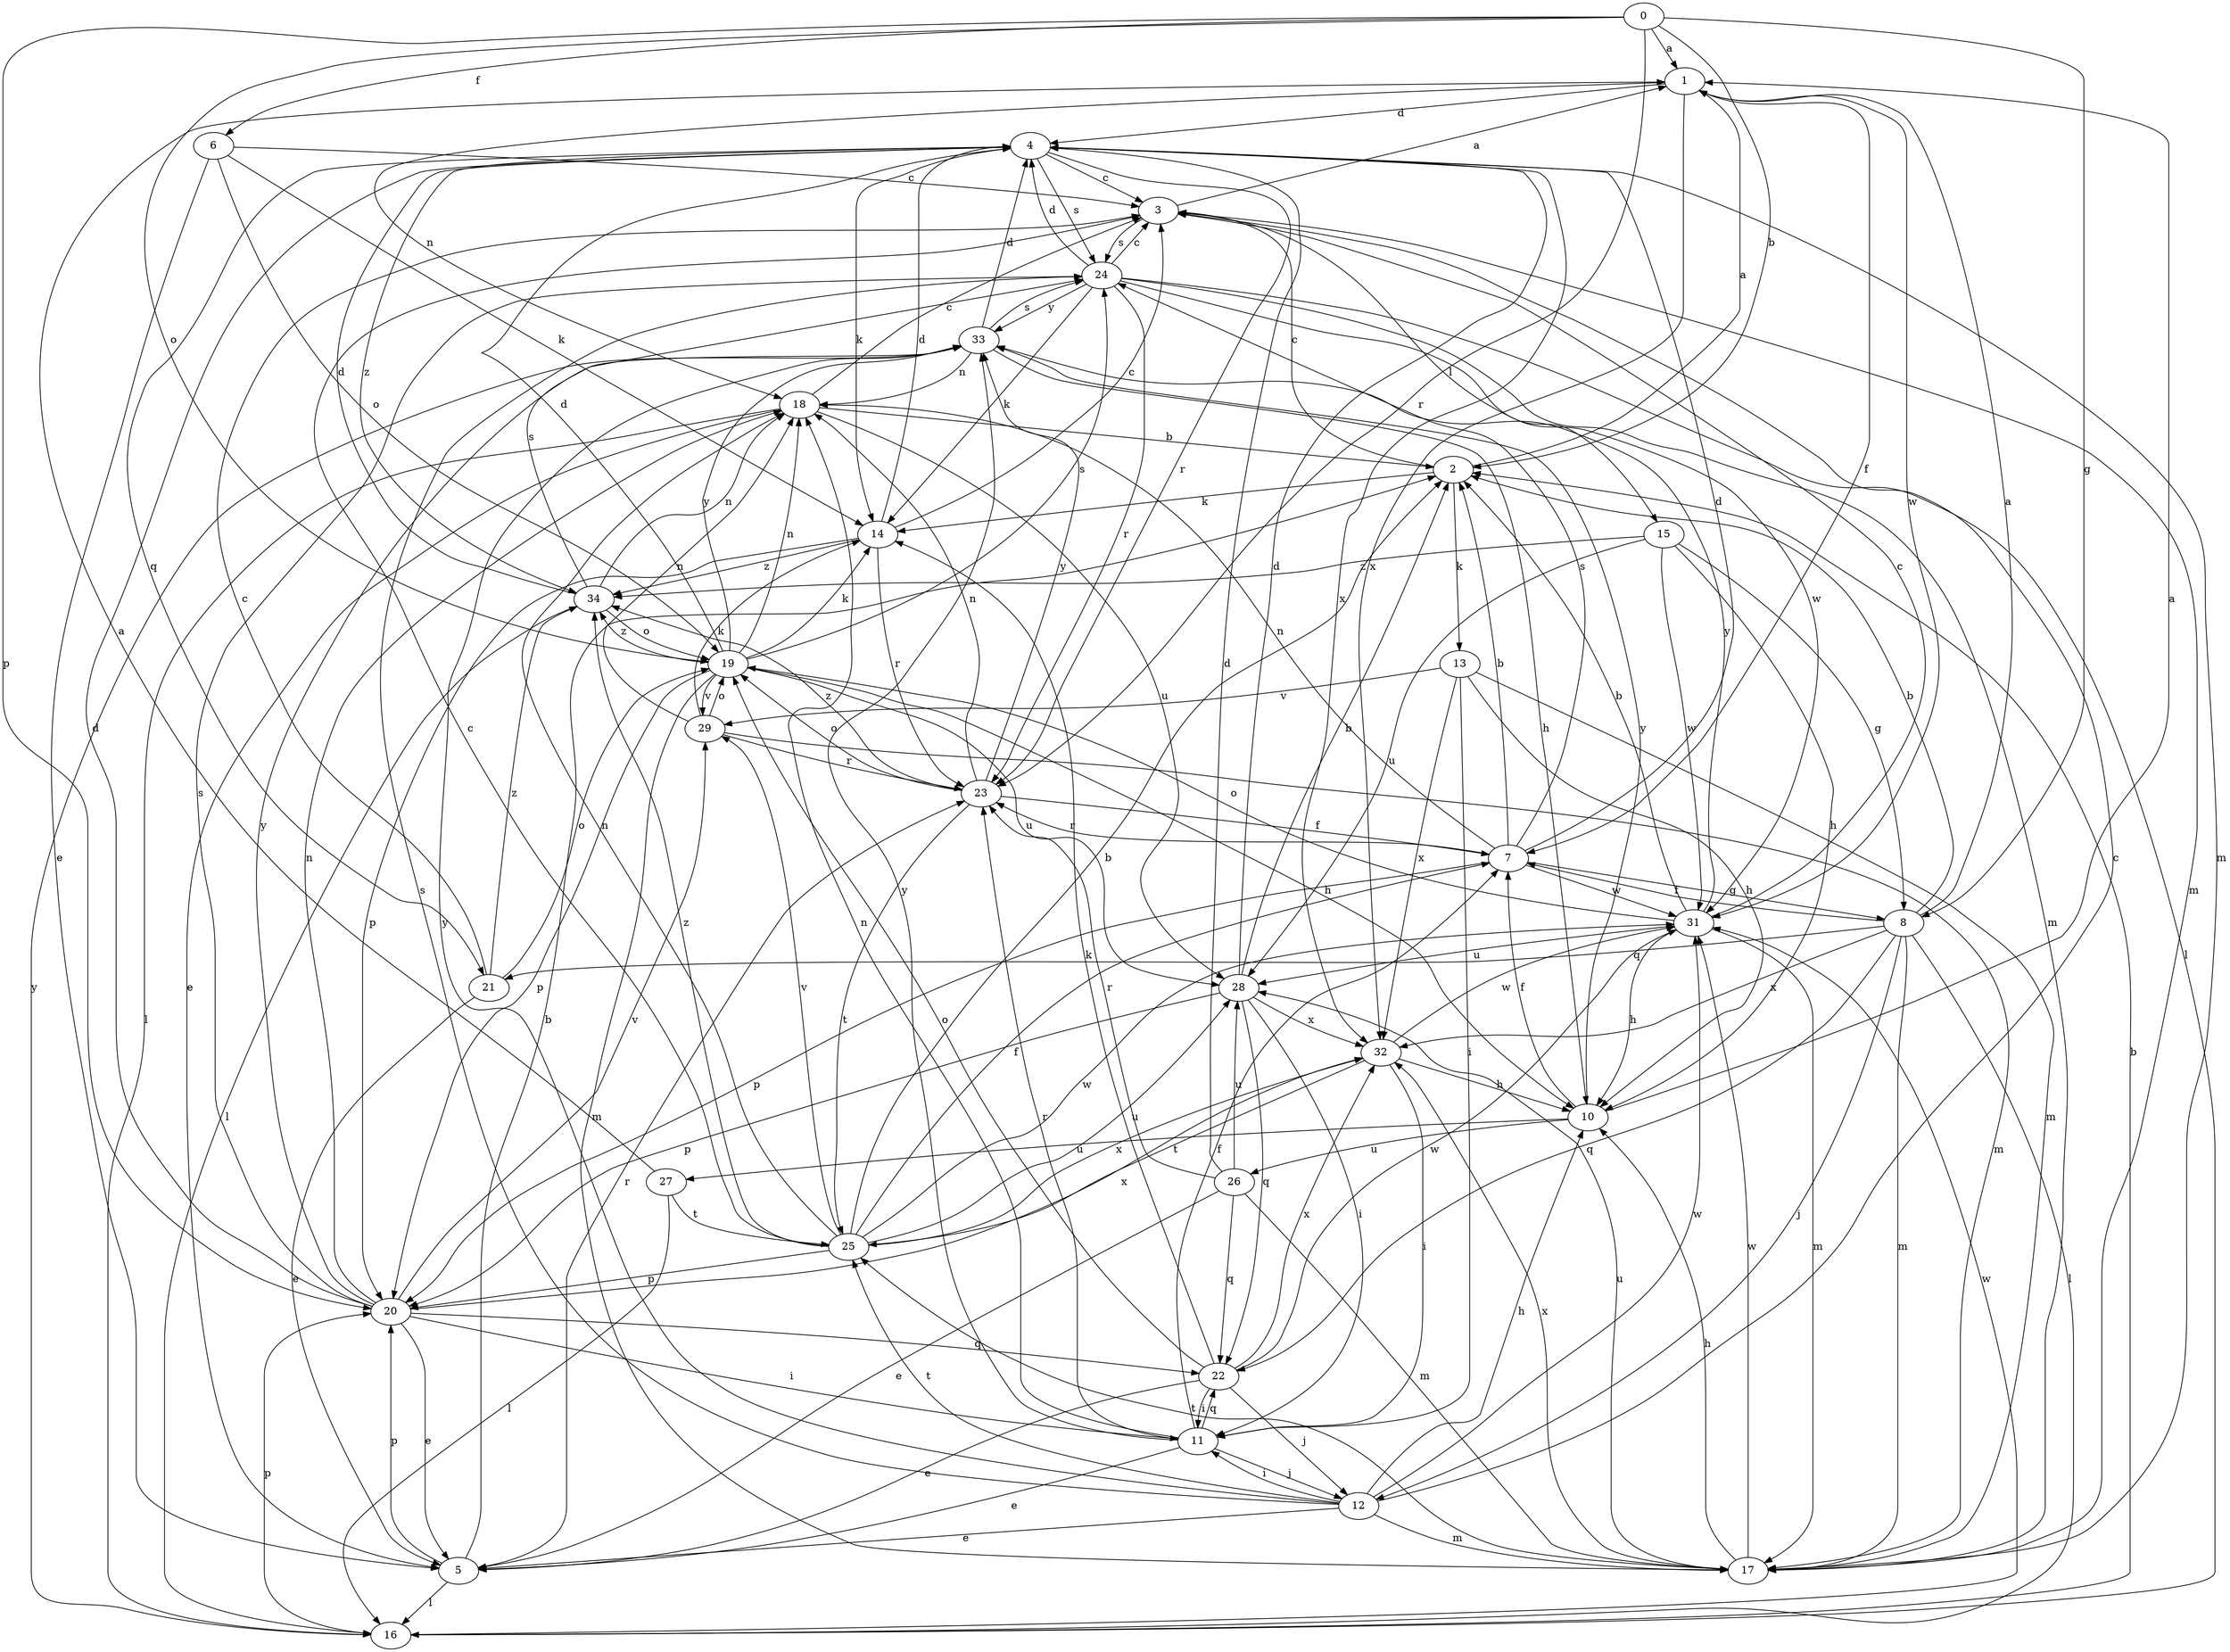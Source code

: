 strict digraph  {
0;
1;
2;
3;
4;
5;
6;
7;
8;
10;
11;
12;
13;
14;
15;
16;
17;
18;
19;
20;
21;
22;
23;
24;
25;
26;
27;
28;
29;
31;
32;
33;
34;
0 -> 1  [label=a];
0 -> 2  [label=b];
0 -> 6  [label=f];
0 -> 8  [label=g];
0 -> 19  [label=o];
0 -> 20  [label=p];
0 -> 23  [label=r];
1 -> 4  [label=d];
1 -> 7  [label=f];
1 -> 18  [label=n];
1 -> 31  [label=w];
1 -> 32  [label=x];
2 -> 1  [label=a];
2 -> 3  [label=c];
2 -> 13  [label=k];
2 -> 14  [label=k];
3 -> 1  [label=a];
3 -> 15  [label=l];
3 -> 17  [label=m];
3 -> 24  [label=s];
4 -> 3  [label=c];
4 -> 14  [label=k];
4 -> 17  [label=m];
4 -> 21  [label=q];
4 -> 23  [label=r];
4 -> 24  [label=s];
4 -> 32  [label=x];
4 -> 34  [label=z];
5 -> 2  [label=b];
5 -> 16  [label=l];
5 -> 20  [label=p];
5 -> 23  [label=r];
6 -> 3  [label=c];
6 -> 5  [label=e];
6 -> 14  [label=k];
6 -> 19  [label=o];
7 -> 2  [label=b];
7 -> 4  [label=d];
7 -> 8  [label=g];
7 -> 18  [label=n];
7 -> 20  [label=p];
7 -> 23  [label=r];
7 -> 24  [label=s];
7 -> 31  [label=w];
8 -> 1  [label=a];
8 -> 2  [label=b];
8 -> 7  [label=f];
8 -> 12  [label=j];
8 -> 16  [label=l];
8 -> 17  [label=m];
8 -> 21  [label=q];
8 -> 22  [label=q];
8 -> 32  [label=x];
10 -> 1  [label=a];
10 -> 7  [label=f];
10 -> 26  [label=u];
10 -> 27  [label=u];
10 -> 33  [label=y];
11 -> 5  [label=e];
11 -> 7  [label=f];
11 -> 12  [label=j];
11 -> 18  [label=n];
11 -> 22  [label=q];
11 -> 23  [label=r];
11 -> 33  [label=y];
12 -> 3  [label=c];
12 -> 5  [label=e];
12 -> 10  [label=h];
12 -> 11  [label=i];
12 -> 17  [label=m];
12 -> 24  [label=s];
12 -> 25  [label=t];
12 -> 31  [label=w];
12 -> 33  [label=y];
13 -> 10  [label=h];
13 -> 11  [label=i];
13 -> 17  [label=m];
13 -> 29  [label=v];
13 -> 32  [label=x];
14 -> 3  [label=c];
14 -> 4  [label=d];
14 -> 20  [label=p];
14 -> 23  [label=r];
14 -> 34  [label=z];
15 -> 8  [label=g];
15 -> 10  [label=h];
15 -> 28  [label=u];
15 -> 31  [label=w];
15 -> 34  [label=z];
16 -> 2  [label=b];
16 -> 20  [label=p];
16 -> 31  [label=w];
16 -> 33  [label=y];
17 -> 10  [label=h];
17 -> 25  [label=t];
17 -> 28  [label=u];
17 -> 31  [label=w];
17 -> 32  [label=x];
18 -> 2  [label=b];
18 -> 3  [label=c];
18 -> 5  [label=e];
18 -> 16  [label=l];
18 -> 28  [label=u];
19 -> 4  [label=d];
19 -> 10  [label=h];
19 -> 14  [label=k];
19 -> 17  [label=m];
19 -> 18  [label=n];
19 -> 20  [label=p];
19 -> 24  [label=s];
19 -> 28  [label=u];
19 -> 29  [label=v];
19 -> 33  [label=y];
19 -> 34  [label=z];
20 -> 4  [label=d];
20 -> 5  [label=e];
20 -> 11  [label=i];
20 -> 18  [label=n];
20 -> 22  [label=q];
20 -> 24  [label=s];
20 -> 29  [label=v];
20 -> 32  [label=x];
20 -> 33  [label=y];
21 -> 3  [label=c];
21 -> 5  [label=e];
21 -> 19  [label=o];
21 -> 34  [label=z];
22 -> 5  [label=e];
22 -> 11  [label=i];
22 -> 12  [label=j];
22 -> 14  [label=k];
22 -> 19  [label=o];
22 -> 31  [label=w];
22 -> 32  [label=x];
23 -> 7  [label=f];
23 -> 18  [label=n];
23 -> 19  [label=o];
23 -> 25  [label=t];
23 -> 33  [label=y];
23 -> 34  [label=z];
24 -> 3  [label=c];
24 -> 4  [label=d];
24 -> 14  [label=k];
24 -> 16  [label=l];
24 -> 17  [label=m];
24 -> 23  [label=r];
24 -> 31  [label=w];
24 -> 33  [label=y];
25 -> 2  [label=b];
25 -> 3  [label=c];
25 -> 7  [label=f];
25 -> 18  [label=n];
25 -> 20  [label=p];
25 -> 28  [label=u];
25 -> 29  [label=v];
25 -> 31  [label=w];
25 -> 32  [label=x];
25 -> 34  [label=z];
26 -> 4  [label=d];
26 -> 5  [label=e];
26 -> 17  [label=m];
26 -> 22  [label=q];
26 -> 23  [label=r];
26 -> 28  [label=u];
27 -> 1  [label=a];
27 -> 16  [label=l];
27 -> 25  [label=t];
28 -> 2  [label=b];
28 -> 4  [label=d];
28 -> 11  [label=i];
28 -> 20  [label=p];
28 -> 22  [label=q];
28 -> 32  [label=x];
29 -> 14  [label=k];
29 -> 17  [label=m];
29 -> 18  [label=n];
29 -> 19  [label=o];
29 -> 23  [label=r];
31 -> 2  [label=b];
31 -> 3  [label=c];
31 -> 10  [label=h];
31 -> 17  [label=m];
31 -> 19  [label=o];
31 -> 28  [label=u];
31 -> 33  [label=y];
32 -> 10  [label=h];
32 -> 11  [label=i];
32 -> 25  [label=t];
32 -> 31  [label=w];
33 -> 4  [label=d];
33 -> 10  [label=h];
33 -> 18  [label=n];
33 -> 24  [label=s];
34 -> 4  [label=d];
34 -> 16  [label=l];
34 -> 18  [label=n];
34 -> 19  [label=o];
34 -> 24  [label=s];
}
